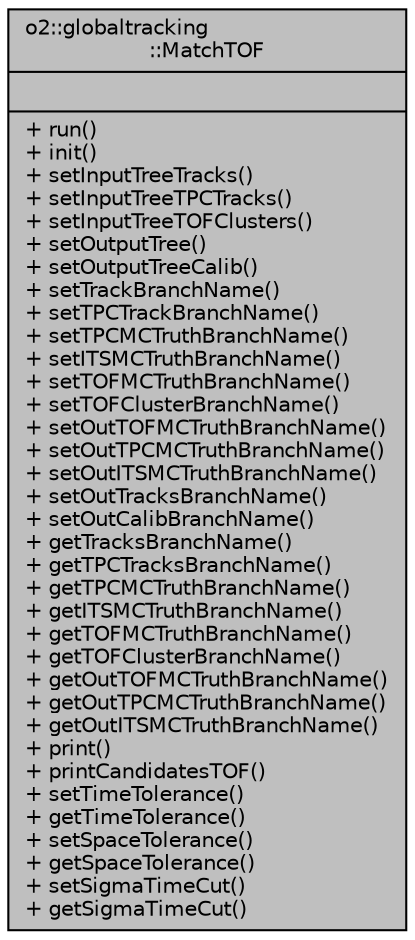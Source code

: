 digraph "o2::globaltracking::MatchTOF"
{
 // INTERACTIVE_SVG=YES
  bgcolor="transparent";
  edge [fontname="Helvetica",fontsize="10",labelfontname="Helvetica",labelfontsize="10"];
  node [fontname="Helvetica",fontsize="10",shape=record];
  Node1 [label="{o2::globaltracking\l::MatchTOF\n||+ run()\l+ init()\l+ setInputTreeTracks()\l+ setInputTreeTPCTracks()\l+ setInputTreeTOFClusters()\l+ setOutputTree()\l+ setOutputTreeCalib()\l+ setTrackBranchName()\l+ setTPCTrackBranchName()\l+ setTPCMCTruthBranchName()\l+ setITSMCTruthBranchName()\l+ setTOFMCTruthBranchName()\l+ setTOFClusterBranchName()\l+ setOutTOFMCTruthBranchName()\l+ setOutTPCMCTruthBranchName()\l+ setOutITSMCTruthBranchName()\l+ setOutTracksBranchName()\l+ setOutCalibBranchName()\l+ getTracksBranchName()\l+ getTPCTracksBranchName()\l+ getTPCMCTruthBranchName()\l+ getITSMCTruthBranchName()\l+ getTOFMCTruthBranchName()\l+ getTOFClusterBranchName()\l+ getOutTOFMCTruthBranchName()\l+ getOutTPCMCTruthBranchName()\l+ getOutITSMCTruthBranchName()\l+ print()\l+ printCandidatesTOF()\l+ setTimeTolerance()\l+ getTimeTolerance()\l+ setSpaceTolerance()\l+ getSpaceTolerance()\l+ setSigmaTimeCut()\l+ getSigmaTimeCut()\l}",height=0.2,width=0.4,color="black", fillcolor="grey75", style="filled" fontcolor="black"];
}
